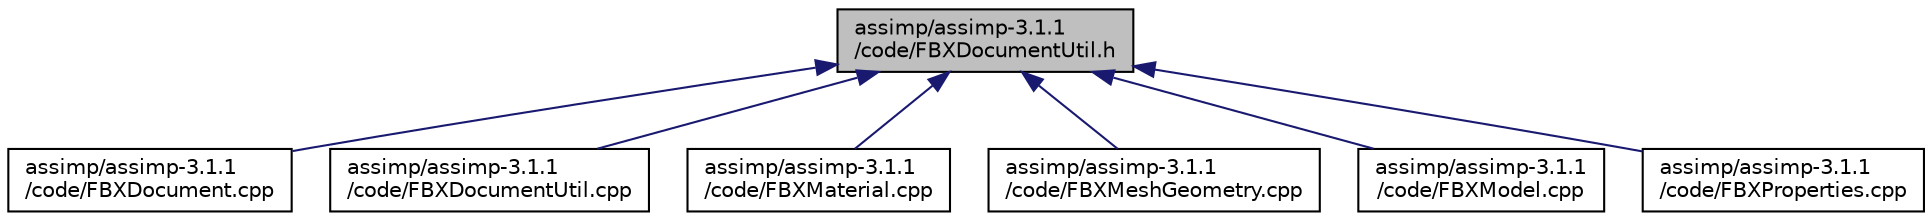 digraph "assimp/assimp-3.1.1/code/FBXDocumentUtil.h"
{
  edge [fontname="Helvetica",fontsize="10",labelfontname="Helvetica",labelfontsize="10"];
  node [fontname="Helvetica",fontsize="10",shape=record];
  Node1 [label="assimp/assimp-3.1.1\l/code/FBXDocumentUtil.h",height=0.2,width=0.4,color="black", fillcolor="grey75", style="filled", fontcolor="black"];
  Node1 -> Node2 [dir="back",color="midnightblue",fontsize="10",style="solid",fontname="Helvetica"];
  Node2 [label="assimp/assimp-3.1.1\l/code/FBXDocument.cpp",height=0.2,width=0.4,color="black", fillcolor="white", style="filled",URL="$_f_b_x_document_8cpp.html",tooltip="Implementation of the FBX DOM classes. "];
  Node1 -> Node3 [dir="back",color="midnightblue",fontsize="10",style="solid",fontname="Helvetica"];
  Node3 [label="assimp/assimp-3.1.1\l/code/FBXDocumentUtil.cpp",height=0.2,width=0.4,color="black", fillcolor="white", style="filled",URL="$_f_b_x_document_util_8cpp.html",tooltip="Implementation of the FBX DOM utility functions declared in FBXDocumentUtil.h. "];
  Node1 -> Node4 [dir="back",color="midnightblue",fontsize="10",style="solid",fontname="Helvetica"];
  Node4 [label="assimp/assimp-3.1.1\l/code/FBXMaterial.cpp",height=0.2,width=0.4,color="black", fillcolor="white", style="filled",URL="$_f_b_x_material_8cpp.html",tooltip="Assimp::FBX::Material and Assimp::FBX::Texture implementation. "];
  Node1 -> Node5 [dir="back",color="midnightblue",fontsize="10",style="solid",fontname="Helvetica"];
  Node5 [label="assimp/assimp-3.1.1\l/code/FBXMeshGeometry.cpp",height=0.2,width=0.4,color="black", fillcolor="white", style="filled",URL="$_f_b_x_mesh_geometry_8cpp.html",tooltip="Assimp::FBX::MeshGeometry implementation. "];
  Node1 -> Node6 [dir="back",color="midnightblue",fontsize="10",style="solid",fontname="Helvetica"];
  Node6 [label="assimp/assimp-3.1.1\l/code/FBXModel.cpp",height=0.2,width=0.4,color="black", fillcolor="white", style="filled",URL="$_f_b_x_model_8cpp.html",tooltip="Assimp::FBX::Model implementation. "];
  Node1 -> Node7 [dir="back",color="midnightblue",fontsize="10",style="solid",fontname="Helvetica"];
  Node7 [label="assimp/assimp-3.1.1\l/code/FBXProperties.cpp",height=0.2,width=0.4,color="black", fillcolor="white", style="filled",URL="$_f_b_x_properties_8cpp.html",tooltip="Implementation of the FBX dynamic properties system. "];
}
